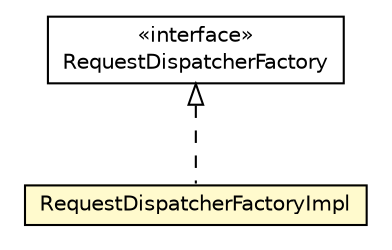 #!/usr/local/bin/dot
#
# Class diagram 
# Generated by UMLGraph version R5_6-24-gf6e263 (http://www.umlgraph.org/)
#

digraph G {
	edge [fontname="Helvetica",fontsize=10,labelfontname="Helvetica",labelfontsize=10];
	node [fontname="Helvetica",fontsize=10,shape=plaintext];
	nodesep=0.25;
	ranksep=0.5;
	// io.reinert.requestor.RequestDispatcherFactoryImpl
	c24792 [label=<<table title="io.reinert.requestor.RequestDispatcherFactoryImpl" border="0" cellborder="1" cellspacing="0" cellpadding="2" port="p" bgcolor="lemonChiffon" href="./RequestDispatcherFactoryImpl.html">
		<tr><td><table border="0" cellspacing="0" cellpadding="1">
<tr><td align="center" balign="center"> RequestDispatcherFactoryImpl </td></tr>
		</table></td></tr>
		</table>>, URL="./RequestDispatcherFactoryImpl.html", fontname="Helvetica", fontcolor="black", fontsize=10.0];
	// io.reinert.requestor.RequestDispatcherFactory
	c24802 [label=<<table title="io.reinert.requestor.RequestDispatcherFactory" border="0" cellborder="1" cellspacing="0" cellpadding="2" port="p" href="./RequestDispatcherFactory.html">
		<tr><td><table border="0" cellspacing="0" cellpadding="1">
<tr><td align="center" balign="center"> &#171;interface&#187; </td></tr>
<tr><td align="center" balign="center"> RequestDispatcherFactory </td></tr>
		</table></td></tr>
		</table>>, URL="./RequestDispatcherFactory.html", fontname="Helvetica", fontcolor="black", fontsize=10.0];
	//io.reinert.requestor.RequestDispatcherFactoryImpl implements io.reinert.requestor.RequestDispatcherFactory
	c24802:p -> c24792:p [dir=back,arrowtail=empty,style=dashed];
}

